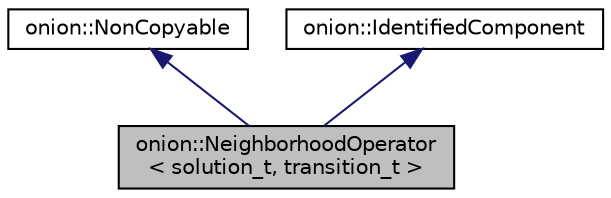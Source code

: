 digraph "onion::NeighborhoodOperator&lt; solution_t, transition_t &gt;"
{
 // LATEX_PDF_SIZE
  edge [fontname="Helvetica",fontsize="10",labelfontname="Helvetica",labelfontsize="10"];
  node [fontname="Helvetica",fontsize="10",shape=record];
  Node1 [label="onion::NeighborhoodOperator\l\< solution_t, transition_t \>",height=0.2,width=0.4,color="black", fillcolor="grey75", style="filled", fontcolor="black",tooltip=" "];
  Node2 -> Node1 [dir="back",color="midnightblue",fontsize="10",style="solid",fontname="Helvetica"];
  Node2 [label="onion::NonCopyable",height=0.2,width=0.4,color="black", fillcolor="white", style="filled",URL="$classonion_1_1_non_copyable.html",tooltip="Class to make other classes non-copyable."];
  Node3 -> Node1 [dir="back",color="midnightblue",fontsize="10",style="solid",fontname="Helvetica"];
  Node3 [label="onion::IdentifiedComponent",height=0.2,width=0.4,color="black", fillcolor="white", style="filled",URL="$classonion_1_1_identified_component.html",tooltip="Onion components derive from this class in order to add identification functionality."];
}
